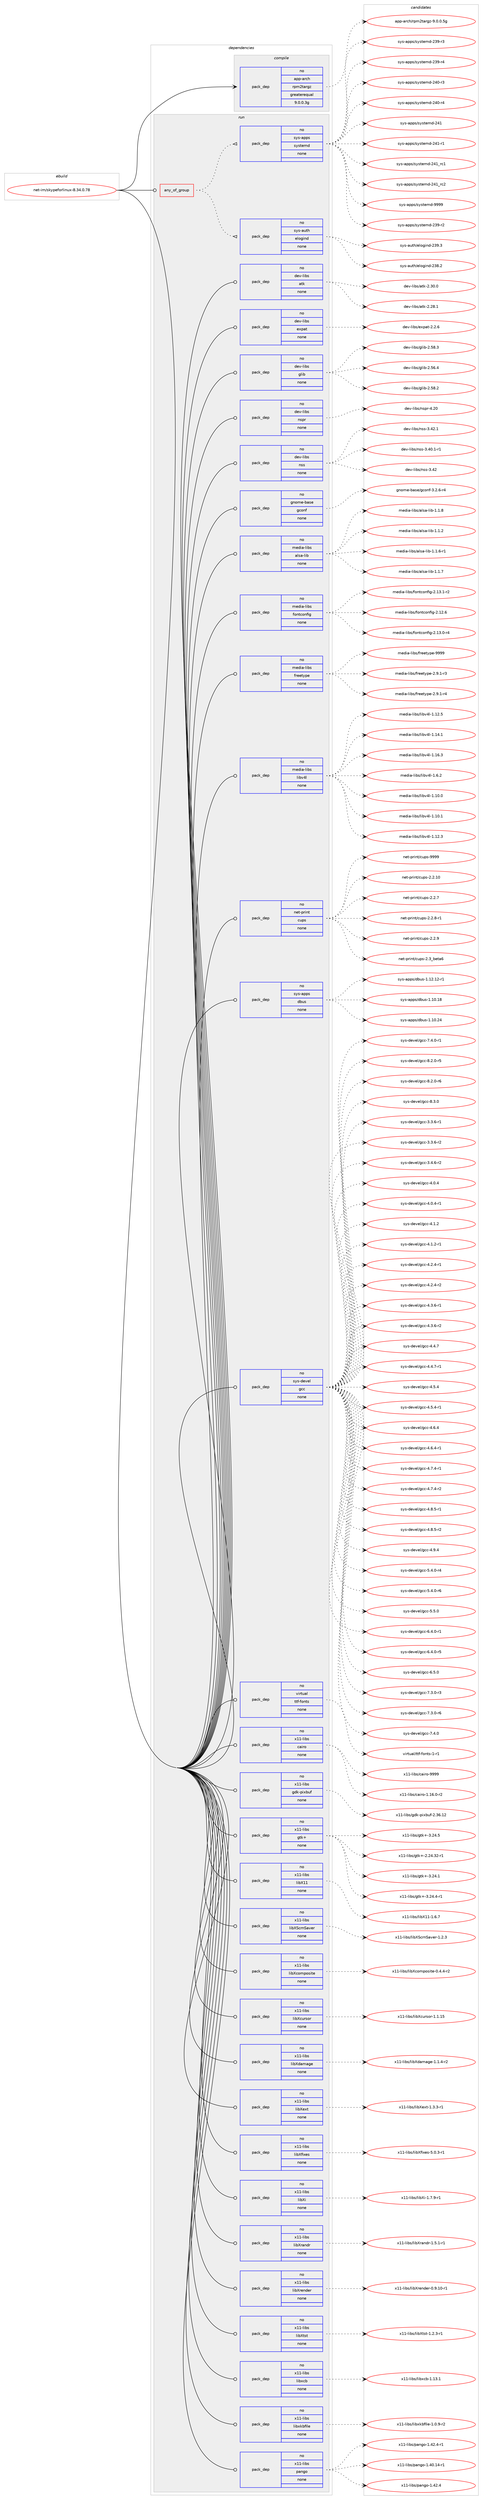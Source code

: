 digraph prolog {

# *************
# Graph options
# *************

newrank=true;
concentrate=true;
compound=true;
graph [rankdir=LR,fontname=Helvetica,fontsize=10,ranksep=1.5];#, ranksep=2.5, nodesep=0.2];
edge  [arrowhead=vee];
node  [fontname=Helvetica,fontsize=10];

# **********
# The ebuild
# **********

subgraph cluster_leftcol {
color=gray;
rank=same;
label=<<i>ebuild</i>>;
id [label="net-im/skypeforlinux-8.34.0.78", color=red, width=4, href="../net-im/skypeforlinux-8.34.0.78.svg"];
}

# ****************
# The dependencies
# ****************

subgraph cluster_midcol {
color=gray;
label=<<i>dependencies</i>>;
subgraph cluster_compile {
fillcolor="#eeeeee";
style=filled;
label=<<i>compile</i>>;
subgraph pack1183659 {
dependency1655678 [label=<<TABLE BORDER="0" CELLBORDER="1" CELLSPACING="0" CELLPADDING="4" WIDTH="220"><TR><TD ROWSPAN="6" CELLPADDING="30">pack_dep</TD></TR><TR><TD WIDTH="110">no</TD></TR><TR><TD>app-arch</TD></TR><TR><TD>rpm2targz</TD></TR><TR><TD>greaterequal</TD></TR><TR><TD>9.0.0.3g</TD></TR></TABLE>>, shape=none, color=blue];
}
id:e -> dependency1655678:w [weight=20,style="solid",arrowhead="vee"];
}
subgraph cluster_compileandrun {
fillcolor="#eeeeee";
style=filled;
label=<<i>compile and run</i>>;
}
subgraph cluster_run {
fillcolor="#eeeeee";
style=filled;
label=<<i>run</i>>;
subgraph any26053 {
dependency1655679 [label=<<TABLE BORDER="0" CELLBORDER="1" CELLSPACING="0" CELLPADDING="4"><TR><TD CELLPADDING="10">any_of_group</TD></TR></TABLE>>, shape=none, color=red];subgraph pack1183660 {
dependency1655680 [label=<<TABLE BORDER="0" CELLBORDER="1" CELLSPACING="0" CELLPADDING="4" WIDTH="220"><TR><TD ROWSPAN="6" CELLPADDING="30">pack_dep</TD></TR><TR><TD WIDTH="110">no</TD></TR><TR><TD>sys-auth</TD></TR><TR><TD>elogind</TD></TR><TR><TD>none</TD></TR><TR><TD></TD></TR></TABLE>>, shape=none, color=blue];
}
dependency1655679:e -> dependency1655680:w [weight=20,style="dotted",arrowhead="oinv"];
subgraph pack1183661 {
dependency1655681 [label=<<TABLE BORDER="0" CELLBORDER="1" CELLSPACING="0" CELLPADDING="4" WIDTH="220"><TR><TD ROWSPAN="6" CELLPADDING="30">pack_dep</TD></TR><TR><TD WIDTH="110">no</TD></TR><TR><TD>sys-apps</TD></TR><TR><TD>systemd</TD></TR><TR><TD>none</TD></TR><TR><TD></TD></TR></TABLE>>, shape=none, color=blue];
}
dependency1655679:e -> dependency1655681:w [weight=20,style="dotted",arrowhead="oinv"];
}
id:e -> dependency1655679:w [weight=20,style="solid",arrowhead="odot"];
subgraph pack1183662 {
dependency1655682 [label=<<TABLE BORDER="0" CELLBORDER="1" CELLSPACING="0" CELLPADDING="4" WIDTH="220"><TR><TD ROWSPAN="6" CELLPADDING="30">pack_dep</TD></TR><TR><TD WIDTH="110">no</TD></TR><TR><TD>dev-libs</TD></TR><TR><TD>atk</TD></TR><TR><TD>none</TD></TR><TR><TD></TD></TR></TABLE>>, shape=none, color=blue];
}
id:e -> dependency1655682:w [weight=20,style="solid",arrowhead="odot"];
subgraph pack1183663 {
dependency1655683 [label=<<TABLE BORDER="0" CELLBORDER="1" CELLSPACING="0" CELLPADDING="4" WIDTH="220"><TR><TD ROWSPAN="6" CELLPADDING="30">pack_dep</TD></TR><TR><TD WIDTH="110">no</TD></TR><TR><TD>dev-libs</TD></TR><TR><TD>expat</TD></TR><TR><TD>none</TD></TR><TR><TD></TD></TR></TABLE>>, shape=none, color=blue];
}
id:e -> dependency1655683:w [weight=20,style="solid",arrowhead="odot"];
subgraph pack1183664 {
dependency1655684 [label=<<TABLE BORDER="0" CELLBORDER="1" CELLSPACING="0" CELLPADDING="4" WIDTH="220"><TR><TD ROWSPAN="6" CELLPADDING="30">pack_dep</TD></TR><TR><TD WIDTH="110">no</TD></TR><TR><TD>dev-libs</TD></TR><TR><TD>glib</TD></TR><TR><TD>none</TD></TR><TR><TD></TD></TR></TABLE>>, shape=none, color=blue];
}
id:e -> dependency1655684:w [weight=20,style="solid",arrowhead="odot"];
subgraph pack1183665 {
dependency1655685 [label=<<TABLE BORDER="0" CELLBORDER="1" CELLSPACING="0" CELLPADDING="4" WIDTH="220"><TR><TD ROWSPAN="6" CELLPADDING="30">pack_dep</TD></TR><TR><TD WIDTH="110">no</TD></TR><TR><TD>dev-libs</TD></TR><TR><TD>nspr</TD></TR><TR><TD>none</TD></TR><TR><TD></TD></TR></TABLE>>, shape=none, color=blue];
}
id:e -> dependency1655685:w [weight=20,style="solid",arrowhead="odot"];
subgraph pack1183666 {
dependency1655686 [label=<<TABLE BORDER="0" CELLBORDER="1" CELLSPACING="0" CELLPADDING="4" WIDTH="220"><TR><TD ROWSPAN="6" CELLPADDING="30">pack_dep</TD></TR><TR><TD WIDTH="110">no</TD></TR><TR><TD>dev-libs</TD></TR><TR><TD>nss</TD></TR><TR><TD>none</TD></TR><TR><TD></TD></TR></TABLE>>, shape=none, color=blue];
}
id:e -> dependency1655686:w [weight=20,style="solid",arrowhead="odot"];
subgraph pack1183667 {
dependency1655687 [label=<<TABLE BORDER="0" CELLBORDER="1" CELLSPACING="0" CELLPADDING="4" WIDTH="220"><TR><TD ROWSPAN="6" CELLPADDING="30">pack_dep</TD></TR><TR><TD WIDTH="110">no</TD></TR><TR><TD>gnome-base</TD></TR><TR><TD>gconf</TD></TR><TR><TD>none</TD></TR><TR><TD></TD></TR></TABLE>>, shape=none, color=blue];
}
id:e -> dependency1655687:w [weight=20,style="solid",arrowhead="odot"];
subgraph pack1183668 {
dependency1655688 [label=<<TABLE BORDER="0" CELLBORDER="1" CELLSPACING="0" CELLPADDING="4" WIDTH="220"><TR><TD ROWSPAN="6" CELLPADDING="30">pack_dep</TD></TR><TR><TD WIDTH="110">no</TD></TR><TR><TD>media-libs</TD></TR><TR><TD>alsa-lib</TD></TR><TR><TD>none</TD></TR><TR><TD></TD></TR></TABLE>>, shape=none, color=blue];
}
id:e -> dependency1655688:w [weight=20,style="solid",arrowhead="odot"];
subgraph pack1183669 {
dependency1655689 [label=<<TABLE BORDER="0" CELLBORDER="1" CELLSPACING="0" CELLPADDING="4" WIDTH="220"><TR><TD ROWSPAN="6" CELLPADDING="30">pack_dep</TD></TR><TR><TD WIDTH="110">no</TD></TR><TR><TD>media-libs</TD></TR><TR><TD>fontconfig</TD></TR><TR><TD>none</TD></TR><TR><TD></TD></TR></TABLE>>, shape=none, color=blue];
}
id:e -> dependency1655689:w [weight=20,style="solid",arrowhead="odot"];
subgraph pack1183670 {
dependency1655690 [label=<<TABLE BORDER="0" CELLBORDER="1" CELLSPACING="0" CELLPADDING="4" WIDTH="220"><TR><TD ROWSPAN="6" CELLPADDING="30">pack_dep</TD></TR><TR><TD WIDTH="110">no</TD></TR><TR><TD>media-libs</TD></TR><TR><TD>freetype</TD></TR><TR><TD>none</TD></TR><TR><TD></TD></TR></TABLE>>, shape=none, color=blue];
}
id:e -> dependency1655690:w [weight=20,style="solid",arrowhead="odot"];
subgraph pack1183671 {
dependency1655691 [label=<<TABLE BORDER="0" CELLBORDER="1" CELLSPACING="0" CELLPADDING="4" WIDTH="220"><TR><TD ROWSPAN="6" CELLPADDING="30">pack_dep</TD></TR><TR><TD WIDTH="110">no</TD></TR><TR><TD>media-libs</TD></TR><TR><TD>libv4l</TD></TR><TR><TD>none</TD></TR><TR><TD></TD></TR></TABLE>>, shape=none, color=blue];
}
id:e -> dependency1655691:w [weight=20,style="solid",arrowhead="odot"];
subgraph pack1183672 {
dependency1655692 [label=<<TABLE BORDER="0" CELLBORDER="1" CELLSPACING="0" CELLPADDING="4" WIDTH="220"><TR><TD ROWSPAN="6" CELLPADDING="30">pack_dep</TD></TR><TR><TD WIDTH="110">no</TD></TR><TR><TD>net-print</TD></TR><TR><TD>cups</TD></TR><TR><TD>none</TD></TR><TR><TD></TD></TR></TABLE>>, shape=none, color=blue];
}
id:e -> dependency1655692:w [weight=20,style="solid",arrowhead="odot"];
subgraph pack1183673 {
dependency1655693 [label=<<TABLE BORDER="0" CELLBORDER="1" CELLSPACING="0" CELLPADDING="4" WIDTH="220"><TR><TD ROWSPAN="6" CELLPADDING="30">pack_dep</TD></TR><TR><TD WIDTH="110">no</TD></TR><TR><TD>sys-apps</TD></TR><TR><TD>dbus</TD></TR><TR><TD>none</TD></TR><TR><TD></TD></TR></TABLE>>, shape=none, color=blue];
}
id:e -> dependency1655693:w [weight=20,style="solid",arrowhead="odot"];
subgraph pack1183674 {
dependency1655694 [label=<<TABLE BORDER="0" CELLBORDER="1" CELLSPACING="0" CELLPADDING="4" WIDTH="220"><TR><TD ROWSPAN="6" CELLPADDING="30">pack_dep</TD></TR><TR><TD WIDTH="110">no</TD></TR><TR><TD>sys-devel</TD></TR><TR><TD>gcc</TD></TR><TR><TD>none</TD></TR><TR><TD></TD></TR></TABLE>>, shape=none, color=blue];
}
id:e -> dependency1655694:w [weight=20,style="solid",arrowhead="odot"];
subgraph pack1183675 {
dependency1655695 [label=<<TABLE BORDER="0" CELLBORDER="1" CELLSPACING="0" CELLPADDING="4" WIDTH="220"><TR><TD ROWSPAN="6" CELLPADDING="30">pack_dep</TD></TR><TR><TD WIDTH="110">no</TD></TR><TR><TD>virtual</TD></TR><TR><TD>ttf-fonts</TD></TR><TR><TD>none</TD></TR><TR><TD></TD></TR></TABLE>>, shape=none, color=blue];
}
id:e -> dependency1655695:w [weight=20,style="solid",arrowhead="odot"];
subgraph pack1183676 {
dependency1655696 [label=<<TABLE BORDER="0" CELLBORDER="1" CELLSPACING="0" CELLPADDING="4" WIDTH="220"><TR><TD ROWSPAN="6" CELLPADDING="30">pack_dep</TD></TR><TR><TD WIDTH="110">no</TD></TR><TR><TD>x11-libs</TD></TR><TR><TD>cairo</TD></TR><TR><TD>none</TD></TR><TR><TD></TD></TR></TABLE>>, shape=none, color=blue];
}
id:e -> dependency1655696:w [weight=20,style="solid",arrowhead="odot"];
subgraph pack1183677 {
dependency1655697 [label=<<TABLE BORDER="0" CELLBORDER="1" CELLSPACING="0" CELLPADDING="4" WIDTH="220"><TR><TD ROWSPAN="6" CELLPADDING="30">pack_dep</TD></TR><TR><TD WIDTH="110">no</TD></TR><TR><TD>x11-libs</TD></TR><TR><TD>gdk-pixbuf</TD></TR><TR><TD>none</TD></TR><TR><TD></TD></TR></TABLE>>, shape=none, color=blue];
}
id:e -> dependency1655697:w [weight=20,style="solid",arrowhead="odot"];
subgraph pack1183678 {
dependency1655698 [label=<<TABLE BORDER="0" CELLBORDER="1" CELLSPACING="0" CELLPADDING="4" WIDTH="220"><TR><TD ROWSPAN="6" CELLPADDING="30">pack_dep</TD></TR><TR><TD WIDTH="110">no</TD></TR><TR><TD>x11-libs</TD></TR><TR><TD>gtk+</TD></TR><TR><TD>none</TD></TR><TR><TD></TD></TR></TABLE>>, shape=none, color=blue];
}
id:e -> dependency1655698:w [weight=20,style="solid",arrowhead="odot"];
subgraph pack1183679 {
dependency1655699 [label=<<TABLE BORDER="0" CELLBORDER="1" CELLSPACING="0" CELLPADDING="4" WIDTH="220"><TR><TD ROWSPAN="6" CELLPADDING="30">pack_dep</TD></TR><TR><TD WIDTH="110">no</TD></TR><TR><TD>x11-libs</TD></TR><TR><TD>libX11</TD></TR><TR><TD>none</TD></TR><TR><TD></TD></TR></TABLE>>, shape=none, color=blue];
}
id:e -> dependency1655699:w [weight=20,style="solid",arrowhead="odot"];
subgraph pack1183680 {
dependency1655700 [label=<<TABLE BORDER="0" CELLBORDER="1" CELLSPACING="0" CELLPADDING="4" WIDTH="220"><TR><TD ROWSPAN="6" CELLPADDING="30">pack_dep</TD></TR><TR><TD WIDTH="110">no</TD></TR><TR><TD>x11-libs</TD></TR><TR><TD>libXScrnSaver</TD></TR><TR><TD>none</TD></TR><TR><TD></TD></TR></TABLE>>, shape=none, color=blue];
}
id:e -> dependency1655700:w [weight=20,style="solid",arrowhead="odot"];
subgraph pack1183681 {
dependency1655701 [label=<<TABLE BORDER="0" CELLBORDER="1" CELLSPACING="0" CELLPADDING="4" WIDTH="220"><TR><TD ROWSPAN="6" CELLPADDING="30">pack_dep</TD></TR><TR><TD WIDTH="110">no</TD></TR><TR><TD>x11-libs</TD></TR><TR><TD>libXcomposite</TD></TR><TR><TD>none</TD></TR><TR><TD></TD></TR></TABLE>>, shape=none, color=blue];
}
id:e -> dependency1655701:w [weight=20,style="solid",arrowhead="odot"];
subgraph pack1183682 {
dependency1655702 [label=<<TABLE BORDER="0" CELLBORDER="1" CELLSPACING="0" CELLPADDING="4" WIDTH="220"><TR><TD ROWSPAN="6" CELLPADDING="30">pack_dep</TD></TR><TR><TD WIDTH="110">no</TD></TR><TR><TD>x11-libs</TD></TR><TR><TD>libXcursor</TD></TR><TR><TD>none</TD></TR><TR><TD></TD></TR></TABLE>>, shape=none, color=blue];
}
id:e -> dependency1655702:w [weight=20,style="solid",arrowhead="odot"];
subgraph pack1183683 {
dependency1655703 [label=<<TABLE BORDER="0" CELLBORDER="1" CELLSPACING="0" CELLPADDING="4" WIDTH="220"><TR><TD ROWSPAN="6" CELLPADDING="30">pack_dep</TD></TR><TR><TD WIDTH="110">no</TD></TR><TR><TD>x11-libs</TD></TR><TR><TD>libXdamage</TD></TR><TR><TD>none</TD></TR><TR><TD></TD></TR></TABLE>>, shape=none, color=blue];
}
id:e -> dependency1655703:w [weight=20,style="solid",arrowhead="odot"];
subgraph pack1183684 {
dependency1655704 [label=<<TABLE BORDER="0" CELLBORDER="1" CELLSPACING="0" CELLPADDING="4" WIDTH="220"><TR><TD ROWSPAN="6" CELLPADDING="30">pack_dep</TD></TR><TR><TD WIDTH="110">no</TD></TR><TR><TD>x11-libs</TD></TR><TR><TD>libXext</TD></TR><TR><TD>none</TD></TR><TR><TD></TD></TR></TABLE>>, shape=none, color=blue];
}
id:e -> dependency1655704:w [weight=20,style="solid",arrowhead="odot"];
subgraph pack1183685 {
dependency1655705 [label=<<TABLE BORDER="0" CELLBORDER="1" CELLSPACING="0" CELLPADDING="4" WIDTH="220"><TR><TD ROWSPAN="6" CELLPADDING="30">pack_dep</TD></TR><TR><TD WIDTH="110">no</TD></TR><TR><TD>x11-libs</TD></TR><TR><TD>libXfixes</TD></TR><TR><TD>none</TD></TR><TR><TD></TD></TR></TABLE>>, shape=none, color=blue];
}
id:e -> dependency1655705:w [weight=20,style="solid",arrowhead="odot"];
subgraph pack1183686 {
dependency1655706 [label=<<TABLE BORDER="0" CELLBORDER="1" CELLSPACING="0" CELLPADDING="4" WIDTH="220"><TR><TD ROWSPAN="6" CELLPADDING="30">pack_dep</TD></TR><TR><TD WIDTH="110">no</TD></TR><TR><TD>x11-libs</TD></TR><TR><TD>libXi</TD></TR><TR><TD>none</TD></TR><TR><TD></TD></TR></TABLE>>, shape=none, color=blue];
}
id:e -> dependency1655706:w [weight=20,style="solid",arrowhead="odot"];
subgraph pack1183687 {
dependency1655707 [label=<<TABLE BORDER="0" CELLBORDER="1" CELLSPACING="0" CELLPADDING="4" WIDTH="220"><TR><TD ROWSPAN="6" CELLPADDING="30">pack_dep</TD></TR><TR><TD WIDTH="110">no</TD></TR><TR><TD>x11-libs</TD></TR><TR><TD>libXrandr</TD></TR><TR><TD>none</TD></TR><TR><TD></TD></TR></TABLE>>, shape=none, color=blue];
}
id:e -> dependency1655707:w [weight=20,style="solid",arrowhead="odot"];
subgraph pack1183688 {
dependency1655708 [label=<<TABLE BORDER="0" CELLBORDER="1" CELLSPACING="0" CELLPADDING="4" WIDTH="220"><TR><TD ROWSPAN="6" CELLPADDING="30">pack_dep</TD></TR><TR><TD WIDTH="110">no</TD></TR><TR><TD>x11-libs</TD></TR><TR><TD>libXrender</TD></TR><TR><TD>none</TD></TR><TR><TD></TD></TR></TABLE>>, shape=none, color=blue];
}
id:e -> dependency1655708:w [weight=20,style="solid",arrowhead="odot"];
subgraph pack1183689 {
dependency1655709 [label=<<TABLE BORDER="0" CELLBORDER="1" CELLSPACING="0" CELLPADDING="4" WIDTH="220"><TR><TD ROWSPAN="6" CELLPADDING="30">pack_dep</TD></TR><TR><TD WIDTH="110">no</TD></TR><TR><TD>x11-libs</TD></TR><TR><TD>libXtst</TD></TR><TR><TD>none</TD></TR><TR><TD></TD></TR></TABLE>>, shape=none, color=blue];
}
id:e -> dependency1655709:w [weight=20,style="solid",arrowhead="odot"];
subgraph pack1183690 {
dependency1655710 [label=<<TABLE BORDER="0" CELLBORDER="1" CELLSPACING="0" CELLPADDING="4" WIDTH="220"><TR><TD ROWSPAN="6" CELLPADDING="30">pack_dep</TD></TR><TR><TD WIDTH="110">no</TD></TR><TR><TD>x11-libs</TD></TR><TR><TD>libxcb</TD></TR><TR><TD>none</TD></TR><TR><TD></TD></TR></TABLE>>, shape=none, color=blue];
}
id:e -> dependency1655710:w [weight=20,style="solid",arrowhead="odot"];
subgraph pack1183691 {
dependency1655711 [label=<<TABLE BORDER="0" CELLBORDER="1" CELLSPACING="0" CELLPADDING="4" WIDTH="220"><TR><TD ROWSPAN="6" CELLPADDING="30">pack_dep</TD></TR><TR><TD WIDTH="110">no</TD></TR><TR><TD>x11-libs</TD></TR><TR><TD>libxkbfile</TD></TR><TR><TD>none</TD></TR><TR><TD></TD></TR></TABLE>>, shape=none, color=blue];
}
id:e -> dependency1655711:w [weight=20,style="solid",arrowhead="odot"];
subgraph pack1183692 {
dependency1655712 [label=<<TABLE BORDER="0" CELLBORDER="1" CELLSPACING="0" CELLPADDING="4" WIDTH="220"><TR><TD ROWSPAN="6" CELLPADDING="30">pack_dep</TD></TR><TR><TD WIDTH="110">no</TD></TR><TR><TD>x11-libs</TD></TR><TR><TD>pango</TD></TR><TR><TD>none</TD></TR><TR><TD></TD></TR></TABLE>>, shape=none, color=blue];
}
id:e -> dependency1655712:w [weight=20,style="solid",arrowhead="odot"];
}
}

# **************
# The candidates
# **************

subgraph cluster_choices {
rank=same;
color=gray;
label=<<i>candidates</i>>;

subgraph choice1183659 {
color=black;
nodesep=1;
choice971121124597114991044711411210950116971141031224557464846484653103 [label="app-arch/rpm2targz-9.0.0.5g", color=red, width=4,href="../app-arch/rpm2targz-9.0.0.5g.svg"];
dependency1655678:e -> choice971121124597114991044711411210950116971141031224557464846484653103:w [style=dotted,weight="100"];
}
subgraph choice1183660 {
color=black;
nodesep=1;
choice115121115459711711610447101108111103105110100455051564650 [label="sys-auth/elogind-238.2", color=red, width=4,href="../sys-auth/elogind-238.2.svg"];
choice115121115459711711610447101108111103105110100455051574651 [label="sys-auth/elogind-239.3", color=red, width=4,href="../sys-auth/elogind-239.3.svg"];
dependency1655680:e -> choice115121115459711711610447101108111103105110100455051564650:w [style=dotted,weight="100"];
dependency1655680:e -> choice115121115459711711610447101108111103105110100455051574651:w [style=dotted,weight="100"];
}
subgraph choice1183661 {
color=black;
nodesep=1;
choice115121115459711211211547115121115116101109100455051574511450 [label="sys-apps/systemd-239-r2", color=red, width=4,href="../sys-apps/systemd-239-r2.svg"];
choice115121115459711211211547115121115116101109100455051574511451 [label="sys-apps/systemd-239-r3", color=red, width=4,href="../sys-apps/systemd-239-r3.svg"];
choice115121115459711211211547115121115116101109100455051574511452 [label="sys-apps/systemd-239-r4", color=red, width=4,href="../sys-apps/systemd-239-r4.svg"];
choice115121115459711211211547115121115116101109100455052484511451 [label="sys-apps/systemd-240-r3", color=red, width=4,href="../sys-apps/systemd-240-r3.svg"];
choice115121115459711211211547115121115116101109100455052484511452 [label="sys-apps/systemd-240-r4", color=red, width=4,href="../sys-apps/systemd-240-r4.svg"];
choice11512111545971121121154711512111511610110910045505249 [label="sys-apps/systemd-241", color=red, width=4,href="../sys-apps/systemd-241.svg"];
choice115121115459711211211547115121115116101109100455052494511449 [label="sys-apps/systemd-241-r1", color=red, width=4,href="../sys-apps/systemd-241-r1.svg"];
choice11512111545971121121154711512111511610110910045505249951149949 [label="sys-apps/systemd-241_rc1", color=red, width=4,href="../sys-apps/systemd-241_rc1.svg"];
choice11512111545971121121154711512111511610110910045505249951149950 [label="sys-apps/systemd-241_rc2", color=red, width=4,href="../sys-apps/systemd-241_rc2.svg"];
choice1151211154597112112115471151211151161011091004557575757 [label="sys-apps/systemd-9999", color=red, width=4,href="../sys-apps/systemd-9999.svg"];
dependency1655681:e -> choice115121115459711211211547115121115116101109100455051574511450:w [style=dotted,weight="100"];
dependency1655681:e -> choice115121115459711211211547115121115116101109100455051574511451:w [style=dotted,weight="100"];
dependency1655681:e -> choice115121115459711211211547115121115116101109100455051574511452:w [style=dotted,weight="100"];
dependency1655681:e -> choice115121115459711211211547115121115116101109100455052484511451:w [style=dotted,weight="100"];
dependency1655681:e -> choice115121115459711211211547115121115116101109100455052484511452:w [style=dotted,weight="100"];
dependency1655681:e -> choice11512111545971121121154711512111511610110910045505249:w [style=dotted,weight="100"];
dependency1655681:e -> choice115121115459711211211547115121115116101109100455052494511449:w [style=dotted,weight="100"];
dependency1655681:e -> choice11512111545971121121154711512111511610110910045505249951149949:w [style=dotted,weight="100"];
dependency1655681:e -> choice11512111545971121121154711512111511610110910045505249951149950:w [style=dotted,weight="100"];
dependency1655681:e -> choice1151211154597112112115471151211151161011091004557575757:w [style=dotted,weight="100"];
}
subgraph choice1183662 {
color=black;
nodesep=1;
choice1001011184510810598115479711610745504650564649 [label="dev-libs/atk-2.28.1", color=red, width=4,href="../dev-libs/atk-2.28.1.svg"];
choice1001011184510810598115479711610745504651484648 [label="dev-libs/atk-2.30.0", color=red, width=4,href="../dev-libs/atk-2.30.0.svg"];
dependency1655682:e -> choice1001011184510810598115479711610745504650564649:w [style=dotted,weight="100"];
dependency1655682:e -> choice1001011184510810598115479711610745504651484648:w [style=dotted,weight="100"];
}
subgraph choice1183663 {
color=black;
nodesep=1;
choice10010111845108105981154710112011297116455046504654 [label="dev-libs/expat-2.2.6", color=red, width=4,href="../dev-libs/expat-2.2.6.svg"];
dependency1655683:e -> choice10010111845108105981154710112011297116455046504654:w [style=dotted,weight="100"];
}
subgraph choice1183664 {
color=black;
nodesep=1;
choice1001011184510810598115471031081059845504653544652 [label="dev-libs/glib-2.56.4", color=red, width=4,href="../dev-libs/glib-2.56.4.svg"];
choice1001011184510810598115471031081059845504653564650 [label="dev-libs/glib-2.58.2", color=red, width=4,href="../dev-libs/glib-2.58.2.svg"];
choice1001011184510810598115471031081059845504653564651 [label="dev-libs/glib-2.58.3", color=red, width=4,href="../dev-libs/glib-2.58.3.svg"];
dependency1655684:e -> choice1001011184510810598115471031081059845504653544652:w [style=dotted,weight="100"];
dependency1655684:e -> choice1001011184510810598115471031081059845504653564650:w [style=dotted,weight="100"];
dependency1655684:e -> choice1001011184510810598115471031081059845504653564651:w [style=dotted,weight="100"];
}
subgraph choice1183665 {
color=black;
nodesep=1;
choice1001011184510810598115471101151121144552465048 [label="dev-libs/nspr-4.20", color=red, width=4,href="../dev-libs/nspr-4.20.svg"];
dependency1655685:e -> choice1001011184510810598115471101151121144552465048:w [style=dotted,weight="100"];
}
subgraph choice1183666 {
color=black;
nodesep=1;
choice100101118451081059811547110115115455146524846494511449 [label="dev-libs/nss-3.40.1-r1", color=red, width=4,href="../dev-libs/nss-3.40.1-r1.svg"];
choice1001011184510810598115471101151154551465250 [label="dev-libs/nss-3.42", color=red, width=4,href="../dev-libs/nss-3.42.svg"];
choice10010111845108105981154711011511545514652504649 [label="dev-libs/nss-3.42.1", color=red, width=4,href="../dev-libs/nss-3.42.1.svg"];
dependency1655686:e -> choice100101118451081059811547110115115455146524846494511449:w [style=dotted,weight="100"];
dependency1655686:e -> choice1001011184510810598115471101151154551465250:w [style=dotted,weight="100"];
dependency1655686:e -> choice10010111845108105981154711011511545514652504649:w [style=dotted,weight="100"];
}
subgraph choice1183667 {
color=black;
nodesep=1;
choice10311011110910145989711510147103991111101024551465046544511452 [label="gnome-base/gconf-3.2.6-r4", color=red, width=4,href="../gnome-base/gconf-3.2.6-r4.svg"];
dependency1655687:e -> choice10311011110910145989711510147103991111101024551465046544511452:w [style=dotted,weight="100"];
}
subgraph choice1183668 {
color=black;
nodesep=1;
choice1091011001059745108105981154797108115974510810598454946494650 [label="media-libs/alsa-lib-1.1.2", color=red, width=4,href="../media-libs/alsa-lib-1.1.2.svg"];
choice10910110010597451081059811547971081159745108105984549464946544511449 [label="media-libs/alsa-lib-1.1.6-r1", color=red, width=4,href="../media-libs/alsa-lib-1.1.6-r1.svg"];
choice1091011001059745108105981154797108115974510810598454946494655 [label="media-libs/alsa-lib-1.1.7", color=red, width=4,href="../media-libs/alsa-lib-1.1.7.svg"];
choice1091011001059745108105981154797108115974510810598454946494656 [label="media-libs/alsa-lib-1.1.8", color=red, width=4,href="../media-libs/alsa-lib-1.1.8.svg"];
dependency1655688:e -> choice1091011001059745108105981154797108115974510810598454946494650:w [style=dotted,weight="100"];
dependency1655688:e -> choice10910110010597451081059811547971081159745108105984549464946544511449:w [style=dotted,weight="100"];
dependency1655688:e -> choice1091011001059745108105981154797108115974510810598454946494655:w [style=dotted,weight="100"];
dependency1655688:e -> choice1091011001059745108105981154797108115974510810598454946494656:w [style=dotted,weight="100"];
}
subgraph choice1183669 {
color=black;
nodesep=1;
choice109101100105974510810598115471021111101169911111010210510345504649504654 [label="media-libs/fontconfig-2.12.6", color=red, width=4,href="../media-libs/fontconfig-2.12.6.svg"];
choice1091011001059745108105981154710211111011699111110102105103455046495146484511452 [label="media-libs/fontconfig-2.13.0-r4", color=red, width=4,href="../media-libs/fontconfig-2.13.0-r4.svg"];
choice1091011001059745108105981154710211111011699111110102105103455046495146494511450 [label="media-libs/fontconfig-2.13.1-r2", color=red, width=4,href="../media-libs/fontconfig-2.13.1-r2.svg"];
dependency1655689:e -> choice109101100105974510810598115471021111101169911111010210510345504649504654:w [style=dotted,weight="100"];
dependency1655689:e -> choice1091011001059745108105981154710211111011699111110102105103455046495146484511452:w [style=dotted,weight="100"];
dependency1655689:e -> choice1091011001059745108105981154710211111011699111110102105103455046495146494511450:w [style=dotted,weight="100"];
}
subgraph choice1183670 {
color=black;
nodesep=1;
choice109101100105974510810598115471021141011011161211121014550465746494511451 [label="media-libs/freetype-2.9.1-r3", color=red, width=4,href="../media-libs/freetype-2.9.1-r3.svg"];
choice109101100105974510810598115471021141011011161211121014550465746494511452 [label="media-libs/freetype-2.9.1-r4", color=red, width=4,href="../media-libs/freetype-2.9.1-r4.svg"];
choice109101100105974510810598115471021141011011161211121014557575757 [label="media-libs/freetype-9999", color=red, width=4,href="../media-libs/freetype-9999.svg"];
dependency1655690:e -> choice109101100105974510810598115471021141011011161211121014550465746494511451:w [style=dotted,weight="100"];
dependency1655690:e -> choice109101100105974510810598115471021141011011161211121014550465746494511452:w [style=dotted,weight="100"];
dependency1655690:e -> choice109101100105974510810598115471021141011011161211121014557575757:w [style=dotted,weight="100"];
}
subgraph choice1183671 {
color=black;
nodesep=1;
choice10910110010597451081059811547108105981185210845494649484648 [label="media-libs/libv4l-1.10.0", color=red, width=4,href="../media-libs/libv4l-1.10.0.svg"];
choice10910110010597451081059811547108105981185210845494649484649 [label="media-libs/libv4l-1.10.1", color=red, width=4,href="../media-libs/libv4l-1.10.1.svg"];
choice10910110010597451081059811547108105981185210845494649504651 [label="media-libs/libv4l-1.12.3", color=red, width=4,href="../media-libs/libv4l-1.12.3.svg"];
choice10910110010597451081059811547108105981185210845494649504653 [label="media-libs/libv4l-1.12.5", color=red, width=4,href="../media-libs/libv4l-1.12.5.svg"];
choice10910110010597451081059811547108105981185210845494649524649 [label="media-libs/libv4l-1.14.1", color=red, width=4,href="../media-libs/libv4l-1.14.1.svg"];
choice10910110010597451081059811547108105981185210845494649544651 [label="media-libs/libv4l-1.16.3", color=red, width=4,href="../media-libs/libv4l-1.16.3.svg"];
choice109101100105974510810598115471081059811852108454946544650 [label="media-libs/libv4l-1.6.2", color=red, width=4,href="../media-libs/libv4l-1.6.2.svg"];
dependency1655691:e -> choice10910110010597451081059811547108105981185210845494649484648:w [style=dotted,weight="100"];
dependency1655691:e -> choice10910110010597451081059811547108105981185210845494649484649:w [style=dotted,weight="100"];
dependency1655691:e -> choice10910110010597451081059811547108105981185210845494649504651:w [style=dotted,weight="100"];
dependency1655691:e -> choice10910110010597451081059811547108105981185210845494649504653:w [style=dotted,weight="100"];
dependency1655691:e -> choice10910110010597451081059811547108105981185210845494649524649:w [style=dotted,weight="100"];
dependency1655691:e -> choice10910110010597451081059811547108105981185210845494649544651:w [style=dotted,weight="100"];
dependency1655691:e -> choice109101100105974510810598115471081059811852108454946544650:w [style=dotted,weight="100"];
}
subgraph choice1183672 {
color=black;
nodesep=1;
choice11010111645112114105110116479911711211545504650464948 [label="net-print/cups-2.2.10", color=red, width=4,href="../net-print/cups-2.2.10.svg"];
choice110101116451121141051101164799117112115455046504655 [label="net-print/cups-2.2.7", color=red, width=4,href="../net-print/cups-2.2.7.svg"];
choice1101011164511211410511011647991171121154550465046564511449 [label="net-print/cups-2.2.8-r1", color=red, width=4,href="../net-print/cups-2.2.8-r1.svg"];
choice110101116451121141051101164799117112115455046504657 [label="net-print/cups-2.2.9", color=red, width=4,href="../net-print/cups-2.2.9.svg"];
choice1101011164511211410511011647991171121154550465195981011169754 [label="net-print/cups-2.3_beta6", color=red, width=4,href="../net-print/cups-2.3_beta6.svg"];
choice1101011164511211410511011647991171121154557575757 [label="net-print/cups-9999", color=red, width=4,href="../net-print/cups-9999.svg"];
dependency1655692:e -> choice11010111645112114105110116479911711211545504650464948:w [style=dotted,weight="100"];
dependency1655692:e -> choice110101116451121141051101164799117112115455046504655:w [style=dotted,weight="100"];
dependency1655692:e -> choice1101011164511211410511011647991171121154550465046564511449:w [style=dotted,weight="100"];
dependency1655692:e -> choice110101116451121141051101164799117112115455046504657:w [style=dotted,weight="100"];
dependency1655692:e -> choice1101011164511211410511011647991171121154550465195981011169754:w [style=dotted,weight="100"];
dependency1655692:e -> choice1101011164511211410511011647991171121154557575757:w [style=dotted,weight="100"];
}
subgraph choice1183673 {
color=black;
nodesep=1;
choice115121115459711211211547100981171154549464948464956 [label="sys-apps/dbus-1.10.18", color=red, width=4,href="../sys-apps/dbus-1.10.18.svg"];
choice115121115459711211211547100981171154549464948465052 [label="sys-apps/dbus-1.10.24", color=red, width=4,href="../sys-apps/dbus-1.10.24.svg"];
choice1151211154597112112115471009811711545494649504649504511449 [label="sys-apps/dbus-1.12.12-r1", color=red, width=4,href="../sys-apps/dbus-1.12.12-r1.svg"];
dependency1655693:e -> choice115121115459711211211547100981171154549464948464956:w [style=dotted,weight="100"];
dependency1655693:e -> choice115121115459711211211547100981171154549464948465052:w [style=dotted,weight="100"];
dependency1655693:e -> choice1151211154597112112115471009811711545494649504649504511449:w [style=dotted,weight="100"];
}
subgraph choice1183674 {
color=black;
nodesep=1;
choice115121115451001011181011084710399994551465146544511449 [label="sys-devel/gcc-3.3.6-r1", color=red, width=4,href="../sys-devel/gcc-3.3.6-r1.svg"];
choice115121115451001011181011084710399994551465146544511450 [label="sys-devel/gcc-3.3.6-r2", color=red, width=4,href="../sys-devel/gcc-3.3.6-r2.svg"];
choice115121115451001011181011084710399994551465246544511450 [label="sys-devel/gcc-3.4.6-r2", color=red, width=4,href="../sys-devel/gcc-3.4.6-r2.svg"];
choice11512111545100101118101108471039999455246484652 [label="sys-devel/gcc-4.0.4", color=red, width=4,href="../sys-devel/gcc-4.0.4.svg"];
choice115121115451001011181011084710399994552464846524511449 [label="sys-devel/gcc-4.0.4-r1", color=red, width=4,href="../sys-devel/gcc-4.0.4-r1.svg"];
choice11512111545100101118101108471039999455246494650 [label="sys-devel/gcc-4.1.2", color=red, width=4,href="../sys-devel/gcc-4.1.2.svg"];
choice115121115451001011181011084710399994552464946504511449 [label="sys-devel/gcc-4.1.2-r1", color=red, width=4,href="../sys-devel/gcc-4.1.2-r1.svg"];
choice115121115451001011181011084710399994552465046524511449 [label="sys-devel/gcc-4.2.4-r1", color=red, width=4,href="../sys-devel/gcc-4.2.4-r1.svg"];
choice115121115451001011181011084710399994552465046524511450 [label="sys-devel/gcc-4.2.4-r2", color=red, width=4,href="../sys-devel/gcc-4.2.4-r2.svg"];
choice115121115451001011181011084710399994552465146544511449 [label="sys-devel/gcc-4.3.6-r1", color=red, width=4,href="../sys-devel/gcc-4.3.6-r1.svg"];
choice115121115451001011181011084710399994552465146544511450 [label="sys-devel/gcc-4.3.6-r2", color=red, width=4,href="../sys-devel/gcc-4.3.6-r2.svg"];
choice11512111545100101118101108471039999455246524655 [label="sys-devel/gcc-4.4.7", color=red, width=4,href="../sys-devel/gcc-4.4.7.svg"];
choice115121115451001011181011084710399994552465246554511449 [label="sys-devel/gcc-4.4.7-r1", color=red, width=4,href="../sys-devel/gcc-4.4.7-r1.svg"];
choice11512111545100101118101108471039999455246534652 [label="sys-devel/gcc-4.5.4", color=red, width=4,href="../sys-devel/gcc-4.5.4.svg"];
choice115121115451001011181011084710399994552465346524511449 [label="sys-devel/gcc-4.5.4-r1", color=red, width=4,href="../sys-devel/gcc-4.5.4-r1.svg"];
choice11512111545100101118101108471039999455246544652 [label="sys-devel/gcc-4.6.4", color=red, width=4,href="../sys-devel/gcc-4.6.4.svg"];
choice115121115451001011181011084710399994552465446524511449 [label="sys-devel/gcc-4.6.4-r1", color=red, width=4,href="../sys-devel/gcc-4.6.4-r1.svg"];
choice115121115451001011181011084710399994552465546524511449 [label="sys-devel/gcc-4.7.4-r1", color=red, width=4,href="../sys-devel/gcc-4.7.4-r1.svg"];
choice115121115451001011181011084710399994552465546524511450 [label="sys-devel/gcc-4.7.4-r2", color=red, width=4,href="../sys-devel/gcc-4.7.4-r2.svg"];
choice115121115451001011181011084710399994552465646534511449 [label="sys-devel/gcc-4.8.5-r1", color=red, width=4,href="../sys-devel/gcc-4.8.5-r1.svg"];
choice115121115451001011181011084710399994552465646534511450 [label="sys-devel/gcc-4.8.5-r2", color=red, width=4,href="../sys-devel/gcc-4.8.5-r2.svg"];
choice11512111545100101118101108471039999455246574652 [label="sys-devel/gcc-4.9.4", color=red, width=4,href="../sys-devel/gcc-4.9.4.svg"];
choice115121115451001011181011084710399994553465246484511452 [label="sys-devel/gcc-5.4.0-r4", color=red, width=4,href="../sys-devel/gcc-5.4.0-r4.svg"];
choice115121115451001011181011084710399994553465246484511454 [label="sys-devel/gcc-5.4.0-r6", color=red, width=4,href="../sys-devel/gcc-5.4.0-r6.svg"];
choice11512111545100101118101108471039999455346534648 [label="sys-devel/gcc-5.5.0", color=red, width=4,href="../sys-devel/gcc-5.5.0.svg"];
choice115121115451001011181011084710399994554465246484511449 [label="sys-devel/gcc-6.4.0-r1", color=red, width=4,href="../sys-devel/gcc-6.4.0-r1.svg"];
choice115121115451001011181011084710399994554465246484511453 [label="sys-devel/gcc-6.4.0-r5", color=red, width=4,href="../sys-devel/gcc-6.4.0-r5.svg"];
choice11512111545100101118101108471039999455446534648 [label="sys-devel/gcc-6.5.0", color=red, width=4,href="../sys-devel/gcc-6.5.0.svg"];
choice115121115451001011181011084710399994555465146484511451 [label="sys-devel/gcc-7.3.0-r3", color=red, width=4,href="../sys-devel/gcc-7.3.0-r3.svg"];
choice115121115451001011181011084710399994555465146484511454 [label="sys-devel/gcc-7.3.0-r6", color=red, width=4,href="../sys-devel/gcc-7.3.0-r6.svg"];
choice11512111545100101118101108471039999455546524648 [label="sys-devel/gcc-7.4.0", color=red, width=4,href="../sys-devel/gcc-7.4.0.svg"];
choice115121115451001011181011084710399994555465246484511449 [label="sys-devel/gcc-7.4.0-r1", color=red, width=4,href="../sys-devel/gcc-7.4.0-r1.svg"];
choice115121115451001011181011084710399994556465046484511453 [label="sys-devel/gcc-8.2.0-r5", color=red, width=4,href="../sys-devel/gcc-8.2.0-r5.svg"];
choice115121115451001011181011084710399994556465046484511454 [label="sys-devel/gcc-8.2.0-r6", color=red, width=4,href="../sys-devel/gcc-8.2.0-r6.svg"];
choice11512111545100101118101108471039999455646514648 [label="sys-devel/gcc-8.3.0", color=red, width=4,href="../sys-devel/gcc-8.3.0.svg"];
dependency1655694:e -> choice115121115451001011181011084710399994551465146544511449:w [style=dotted,weight="100"];
dependency1655694:e -> choice115121115451001011181011084710399994551465146544511450:w [style=dotted,weight="100"];
dependency1655694:e -> choice115121115451001011181011084710399994551465246544511450:w [style=dotted,weight="100"];
dependency1655694:e -> choice11512111545100101118101108471039999455246484652:w [style=dotted,weight="100"];
dependency1655694:e -> choice115121115451001011181011084710399994552464846524511449:w [style=dotted,weight="100"];
dependency1655694:e -> choice11512111545100101118101108471039999455246494650:w [style=dotted,weight="100"];
dependency1655694:e -> choice115121115451001011181011084710399994552464946504511449:w [style=dotted,weight="100"];
dependency1655694:e -> choice115121115451001011181011084710399994552465046524511449:w [style=dotted,weight="100"];
dependency1655694:e -> choice115121115451001011181011084710399994552465046524511450:w [style=dotted,weight="100"];
dependency1655694:e -> choice115121115451001011181011084710399994552465146544511449:w [style=dotted,weight="100"];
dependency1655694:e -> choice115121115451001011181011084710399994552465146544511450:w [style=dotted,weight="100"];
dependency1655694:e -> choice11512111545100101118101108471039999455246524655:w [style=dotted,weight="100"];
dependency1655694:e -> choice115121115451001011181011084710399994552465246554511449:w [style=dotted,weight="100"];
dependency1655694:e -> choice11512111545100101118101108471039999455246534652:w [style=dotted,weight="100"];
dependency1655694:e -> choice115121115451001011181011084710399994552465346524511449:w [style=dotted,weight="100"];
dependency1655694:e -> choice11512111545100101118101108471039999455246544652:w [style=dotted,weight="100"];
dependency1655694:e -> choice115121115451001011181011084710399994552465446524511449:w [style=dotted,weight="100"];
dependency1655694:e -> choice115121115451001011181011084710399994552465546524511449:w [style=dotted,weight="100"];
dependency1655694:e -> choice115121115451001011181011084710399994552465546524511450:w [style=dotted,weight="100"];
dependency1655694:e -> choice115121115451001011181011084710399994552465646534511449:w [style=dotted,weight="100"];
dependency1655694:e -> choice115121115451001011181011084710399994552465646534511450:w [style=dotted,weight="100"];
dependency1655694:e -> choice11512111545100101118101108471039999455246574652:w [style=dotted,weight="100"];
dependency1655694:e -> choice115121115451001011181011084710399994553465246484511452:w [style=dotted,weight="100"];
dependency1655694:e -> choice115121115451001011181011084710399994553465246484511454:w [style=dotted,weight="100"];
dependency1655694:e -> choice11512111545100101118101108471039999455346534648:w [style=dotted,weight="100"];
dependency1655694:e -> choice115121115451001011181011084710399994554465246484511449:w [style=dotted,weight="100"];
dependency1655694:e -> choice115121115451001011181011084710399994554465246484511453:w [style=dotted,weight="100"];
dependency1655694:e -> choice11512111545100101118101108471039999455446534648:w [style=dotted,weight="100"];
dependency1655694:e -> choice115121115451001011181011084710399994555465146484511451:w [style=dotted,weight="100"];
dependency1655694:e -> choice115121115451001011181011084710399994555465146484511454:w [style=dotted,weight="100"];
dependency1655694:e -> choice11512111545100101118101108471039999455546524648:w [style=dotted,weight="100"];
dependency1655694:e -> choice115121115451001011181011084710399994555465246484511449:w [style=dotted,weight="100"];
dependency1655694:e -> choice115121115451001011181011084710399994556465046484511453:w [style=dotted,weight="100"];
dependency1655694:e -> choice115121115451001011181011084710399994556465046484511454:w [style=dotted,weight="100"];
dependency1655694:e -> choice11512111545100101118101108471039999455646514648:w [style=dotted,weight="100"];
}
subgraph choice1183675 {
color=black;
nodesep=1;
choice11810511411611797108471161161024510211111011611545494511449 [label="virtual/ttf-fonts-1-r1", color=red, width=4,href="../virtual/ttf-fonts-1-r1.svg"];
dependency1655695:e -> choice11810511411611797108471161161024510211111011611545494511449:w [style=dotted,weight="100"];
}
subgraph choice1183676 {
color=black;
nodesep=1;
choice12049494510810598115479997105114111454946495446484511450 [label="x11-libs/cairo-1.16.0-r2", color=red, width=4,href="../x11-libs/cairo-1.16.0-r2.svg"];
choice120494945108105981154799971051141114557575757 [label="x11-libs/cairo-9999", color=red, width=4,href="../x11-libs/cairo-9999.svg"];
dependency1655696:e -> choice12049494510810598115479997105114111454946495446484511450:w [style=dotted,weight="100"];
dependency1655696:e -> choice120494945108105981154799971051141114557575757:w [style=dotted,weight="100"];
}
subgraph choice1183677 {
color=black;
nodesep=1;
choice120494945108105981154710310010745112105120981171024550465154464950 [label="x11-libs/gdk-pixbuf-2.36.12", color=red, width=4,href="../x11-libs/gdk-pixbuf-2.36.12.svg"];
dependency1655697:e -> choice120494945108105981154710310010745112105120981171024550465154464950:w [style=dotted,weight="100"];
}
subgraph choice1183678 {
color=black;
nodesep=1;
choice12049494510810598115471031161074345504650524651504511449 [label="x11-libs/gtk+-2.24.32-r1", color=red, width=4,href="../x11-libs/gtk+-2.24.32-r1.svg"];
choice12049494510810598115471031161074345514650524649 [label="x11-libs/gtk+-3.24.1", color=red, width=4,href="../x11-libs/gtk+-3.24.1.svg"];
choice120494945108105981154710311610743455146505246524511449 [label="x11-libs/gtk+-3.24.4-r1", color=red, width=4,href="../x11-libs/gtk+-3.24.4-r1.svg"];
choice12049494510810598115471031161074345514650524653 [label="x11-libs/gtk+-3.24.5", color=red, width=4,href="../x11-libs/gtk+-3.24.5.svg"];
dependency1655698:e -> choice12049494510810598115471031161074345504650524651504511449:w [style=dotted,weight="100"];
dependency1655698:e -> choice12049494510810598115471031161074345514650524649:w [style=dotted,weight="100"];
dependency1655698:e -> choice120494945108105981154710311610743455146505246524511449:w [style=dotted,weight="100"];
dependency1655698:e -> choice12049494510810598115471031161074345514650524653:w [style=dotted,weight="100"];
}
subgraph choice1183679 {
color=black;
nodesep=1;
choice120494945108105981154710810598884949454946544655 [label="x11-libs/libX11-1.6.7", color=red, width=4,href="../x11-libs/libX11-1.6.7.svg"];
dependency1655699:e -> choice120494945108105981154710810598884949454946544655:w [style=dotted,weight="100"];
}
subgraph choice1183680 {
color=black;
nodesep=1;
choice1204949451081059811547108105988883991141108397118101114454946504651 [label="x11-libs/libXScrnSaver-1.2.3", color=red, width=4,href="../x11-libs/libXScrnSaver-1.2.3.svg"];
dependency1655700:e -> choice1204949451081059811547108105988883991141108397118101114454946504651:w [style=dotted,weight="100"];
}
subgraph choice1183681 {
color=black;
nodesep=1;
choice12049494510810598115471081059888991111091121111151051161014548465246524511450 [label="x11-libs/libXcomposite-0.4.4-r2", color=red, width=4,href="../x11-libs/libXcomposite-0.4.4-r2.svg"];
dependency1655701:e -> choice12049494510810598115471081059888991111091121111151051161014548465246524511450:w [style=dotted,weight="100"];
}
subgraph choice1183682 {
color=black;
nodesep=1;
choice120494945108105981154710810598889911711411511111445494649464953 [label="x11-libs/libXcursor-1.1.15", color=red, width=4,href="../x11-libs/libXcursor-1.1.15.svg"];
dependency1655702:e -> choice120494945108105981154710810598889911711411511111445494649464953:w [style=dotted,weight="100"];
}
subgraph choice1183683 {
color=black;
nodesep=1;
choice1204949451081059811547108105988810097109971031014549464946524511450 [label="x11-libs/libXdamage-1.1.4-r2", color=red, width=4,href="../x11-libs/libXdamage-1.1.4-r2.svg"];
dependency1655703:e -> choice1204949451081059811547108105988810097109971031014549464946524511450:w [style=dotted,weight="100"];
}
subgraph choice1183684 {
color=black;
nodesep=1;
choice120494945108105981154710810598881011201164549465146514511449 [label="x11-libs/libXext-1.3.3-r1", color=red, width=4,href="../x11-libs/libXext-1.3.3-r1.svg"];
dependency1655704:e -> choice120494945108105981154710810598881011201164549465146514511449:w [style=dotted,weight="100"];
}
subgraph choice1183685 {
color=black;
nodesep=1;
choice120494945108105981154710810598881021051201011154553464846514511449 [label="x11-libs/libXfixes-5.0.3-r1", color=red, width=4,href="../x11-libs/libXfixes-5.0.3-r1.svg"];
dependency1655705:e -> choice120494945108105981154710810598881021051201011154553464846514511449:w [style=dotted,weight="100"];
}
subgraph choice1183686 {
color=black;
nodesep=1;
choice120494945108105981154710810598881054549465546574511449 [label="x11-libs/libXi-1.7.9-r1", color=red, width=4,href="../x11-libs/libXi-1.7.9-r1.svg"];
dependency1655706:e -> choice120494945108105981154710810598881054549465546574511449:w [style=dotted,weight="100"];
}
subgraph choice1183687 {
color=black;
nodesep=1;
choice12049494510810598115471081059888114971101001144549465346494511449 [label="x11-libs/libXrandr-1.5.1-r1", color=red, width=4,href="../x11-libs/libXrandr-1.5.1-r1.svg"];
dependency1655707:e -> choice12049494510810598115471081059888114971101001144549465346494511449:w [style=dotted,weight="100"];
}
subgraph choice1183688 {
color=black;
nodesep=1;
choice12049494510810598115471081059888114101110100101114454846574649484511449 [label="x11-libs/libXrender-0.9.10-r1", color=red, width=4,href="../x11-libs/libXrender-0.9.10-r1.svg"];
dependency1655708:e -> choice12049494510810598115471081059888114101110100101114454846574649484511449:w [style=dotted,weight="100"];
}
subgraph choice1183689 {
color=black;
nodesep=1;
choice120494945108105981154710810598881161151164549465046514511449 [label="x11-libs/libXtst-1.2.3-r1", color=red, width=4,href="../x11-libs/libXtst-1.2.3-r1.svg"];
dependency1655709:e -> choice120494945108105981154710810598881161151164549465046514511449:w [style=dotted,weight="100"];
}
subgraph choice1183690 {
color=black;
nodesep=1;
choice120494945108105981154710810598120999845494649514649 [label="x11-libs/libxcb-1.13.1", color=red, width=4,href="../x11-libs/libxcb-1.13.1.svg"];
dependency1655710:e -> choice120494945108105981154710810598120999845494649514649:w [style=dotted,weight="100"];
}
subgraph choice1183691 {
color=black;
nodesep=1;
choice120494945108105981154710810598120107981021051081014549464846574511450 [label="x11-libs/libxkbfile-1.0.9-r2", color=red, width=4,href="../x11-libs/libxkbfile-1.0.9-r2.svg"];
dependency1655711:e -> choice120494945108105981154710810598120107981021051081014549464846574511450:w [style=dotted,weight="100"];
}
subgraph choice1183692 {
color=black;
nodesep=1;
choice12049494510810598115471129711010311145494652484649524511449 [label="x11-libs/pango-1.40.14-r1", color=red, width=4,href="../x11-libs/pango-1.40.14-r1.svg"];
choice12049494510810598115471129711010311145494652504652 [label="x11-libs/pango-1.42.4", color=red, width=4,href="../x11-libs/pango-1.42.4.svg"];
choice120494945108105981154711297110103111454946525046524511449 [label="x11-libs/pango-1.42.4-r1", color=red, width=4,href="../x11-libs/pango-1.42.4-r1.svg"];
dependency1655712:e -> choice12049494510810598115471129711010311145494652484649524511449:w [style=dotted,weight="100"];
dependency1655712:e -> choice12049494510810598115471129711010311145494652504652:w [style=dotted,weight="100"];
dependency1655712:e -> choice120494945108105981154711297110103111454946525046524511449:w [style=dotted,weight="100"];
}
}

}
